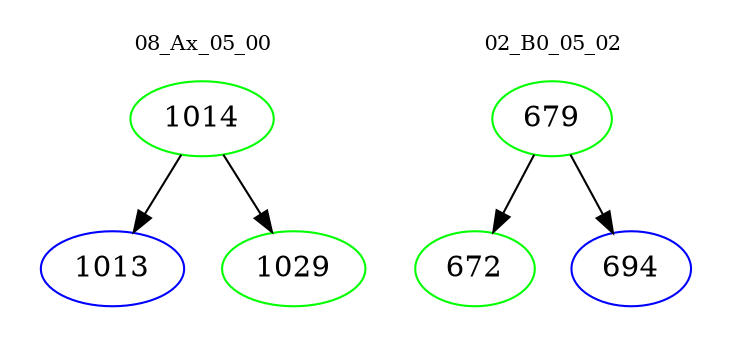 digraph{
subgraph cluster_0 {
color = white
label = "08_Ax_05_00";
fontsize=10;
T0_1014 [label="1014", color="green"]
T0_1014 -> T0_1013 [color="black"]
T0_1013 [label="1013", color="blue"]
T0_1014 -> T0_1029 [color="black"]
T0_1029 [label="1029", color="green"]
}
subgraph cluster_1 {
color = white
label = "02_B0_05_02";
fontsize=10;
T1_679 [label="679", color="green"]
T1_679 -> T1_672 [color="black"]
T1_672 [label="672", color="green"]
T1_679 -> T1_694 [color="black"]
T1_694 [label="694", color="blue"]
}
}
